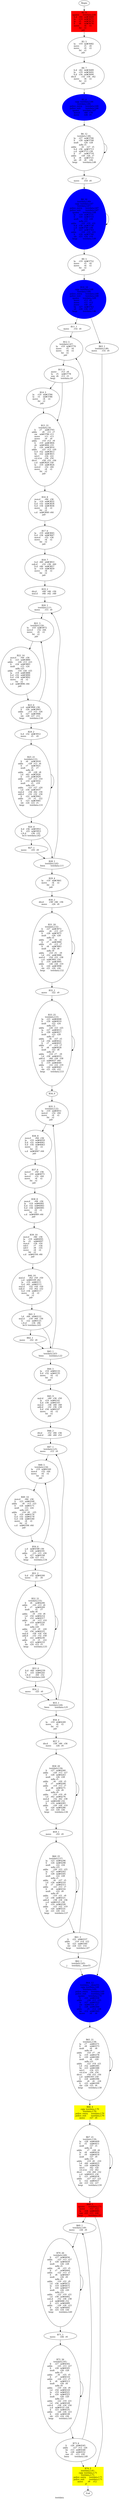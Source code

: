digraph G{
	label = "testdata"	style = "dashed";
	color = purple;
	Node0 [label = "Begin"];
	Node0 -> {Node2 }
	Node1 [label = "End"];
	Node1 -> {}
	Node2 [label = "B2_8\nspawn	testdata.L66\nli.d	r44	nd#3669	\nla	r19	nd#3672	\nla	r5	nd#3674	\nli	r6	nd#3676	\nmove	r4	r2	\nfst	r2	\njalr	\n"];
	Node2 -> {Node3 }
	Node3 [label = "B3_5\nla	r19	nd#3682	\nmove	r5	r0	\nmove	r4	r2	\nfst	r2	\njalr	\n"];
	Node3 -> {Node4 }
	Node4 [label = "B4_7\nli.d	r42	nd#3689	\nla	r19	nd#3692	\nli.d	r34	nd#3694	\ndiv.d	r32	r34	r42	\nmove	r4	r2	\nfst	r2	\njalr	\n"];
	Node4 -> {Node5 }
	Node5 [label = "B5_6\ncqip	testdata.L66\ntestdata.L66:\npslice_entry	testdata.L66\npslice_exit	testdata.L66\nspawn	testdata.L67\nmov.d	r40	r36	\nmove	r26	r0	\n"];
	Node5 -> {Node6 }
	Node6 [label = "B6_12\ntestdata.L48:\nla	r27	nd#3706	\nli	r28	nd#3708	\nmult	r26	r28	\nmflo	r5	\naddu	r6	r27	r5	\nli.d	r36	nd#3713	\ns.d	nd#3715	r36	\nli	r7	nd#3718	\naddu	r26	r26	r7	\nli	r8	nd#3721	\nsle	r9	r8	r26	\nbeqz	testdata.L48\n"];
	Node6 -> {Node7 Node6 }
	Node7 [label = "B7_1\nmove	r10	r0	\n"];
	Node7 -> {Node8 }
	Node8 [label = "B8_16\ntestdata.L49:\ncqip	testdata.L67\ntestdata.L67:\npslice_entry	testdata.L67\npslice_exit	testdata.L67\nspawn	testdata.L68\nla	r19	nd#3731	\nli	r20	nd#3733	\nmult	r10	r20	\nmflo	r21	\naddu	r22	r19	r21	\nli.d	r38	nd#3738	\ns.d	nd#3740	r38	\nli	r23	nd#3743	\naddu	r10	r10	r23	\nli	r24	nd#3746	\nsle	r25	r24	r10	\nbeqz	testdata.L49\n"];
	Node8 -> {Node9 Node8 }
	Node9 [label = "B9_5\nla	r19	nd#3752	\nmove	r5	r0	\nmove	r4	r2	\nfst	r2	\njalr	\n"];
	Node9 -> {Node10 }
	Node10 [label = "B10_10\ncqip	testdata.L68\ntestdata.L68:\npslice_entry	testdata.L68\npslice_exit	testdata.L68\nspawn	testdata.L69\nmove	r12	r9	\nmove	r11	r12	\nmove	r26	r0	\nlw	r27	nd#3763	\nslt	r28	r26	r27	\nbeqz	testdata.L46\n"];
	Node10 -> {Node11 Node63 }
	Node11 [label = "B11_1\nmove	r14	r0	\n"];
	Node11 -> {Node12 }
	Node12 [label = "B12_5\ntestdata.L47:\nla	r19	nd#3770	\nmove	r5	r0	\nmove	r4	r2	\nfst	r2	\njalr	\n"];
	Node12 -> {Node13 }
	Node13 [label = "B13_4\nmove	r13	r9	\nla	r5	nd#3778	\nseq	r6	r13	r5	\nbeqz	testdata.L8\n"];
	Node13 -> {Node14 Node15 }
	Node14 [label = "B14_5\nla	r19	nd#3784	\nla	r5	nd#3786	\nmove	r4	r2	\nfst	r2	\njalr	\n"];
	Node14 -> {Node15 }
	Node15 [label = "B15_21\ntestdata.L8:\nli	r7	nd#3793	\naddu	r8	r11	r7	\nsw	nd#3796	r13	\nmove	r11	r13	\nmove	r9	r0	\naddu	r10	r13	r9	\nli	r19	nd#3804	\nsh	nd#3806	r19	\nli	r20	nd#3810	\naddu	r21	r13	r20	\nli.d	r52	nd#3813	\nlw	r22	nd#3815	\nmtc1	r54	r22	\ncvt.d.w	r56	r54	\ndiv.d	r58	r52	r56	\ns.d	nd#3820	r58	\nla	r19	nd#3824	\nmov.d	r32	r44	\nmove	r4	r2	\nfst	r2	\njalr	\n"];
	Node15 -> {Node16 }
	Node16 [label = "B16_8\nmov.d	r44	r36	\nla	r19	nd#3832	\nli.d	r32	nd#3834	\nli.d	r34	nd#3836	\nmove	r4	r2	\nfst	r2	\ns.d	nd#3840	r44	\njalr	\n"];
	Node16 -> {Node17 }
	Node17 [label = "B17_6\nla	r19	nd#3845	\nli.d	r34	nd#3847	\nmov.d	r32	r36	\nmove	r4	r2	\nfst	r2	\njalr	\n"];
	Node17 -> {Node18 }
	Node18 [label = "B18_7\nli.d	r60	nd#3853	\nsub.d	r32	r36	r60	\nli.d	r46	nd#3857	\nla	r19	nd#3859	\nmove	r4	r2	\nfst	r2	\njalr	\n"];
	Node18 -> {Node19 }
	Node19 [label = "B19_2\ndiv.d	r48	r46	r36	\nmul.d	r46	r42	r48	\n"];
	Node19 -> {Node20 }
	Node20 [label = "B20_1\ntestdata.L11:\nmove	r15	r0	\n"];
	Node20 -> {Node21 }
	Node21 [label = "B21_5\ntestdata.L50:\nla	r19	nd#3872	\nmov.d	r32	r44	\nmove	r4	r2	\nfst	r2	\njalr	\n"];
	Node21 -> {Node22 }
	Node22 [label = "B22_14\nmov.d	r44	r36	\nli	r23	nd#3880	\naddu	r26	r13	r23	\nli	r24	nd#3883	\nmult	r15	r24	\nmflo	r25	\naddu	r16	r26	r25	\nla	r19	nd#3888	\nli.d	r32	nd#3890	\nli.d	r34	nd#3892	\nmove	r4	r2	\nfst	r2	\ns.d	nd#3896	r44	\njalr	\n"];
	Node22 -> {Node23 }
	Node23 [label = "B23_6\ns.d	nd#3900	r36	\nli	r26	nd#3903	\naddu	r15	r15	r26	\nli	r27	nd#3906	\nsle	r28	r27	r15	\nbeqz	testdata.L50\n"];
	Node23 -> {Node24 Node21 }
	Node24 [label = "B24_2\nli.d	r32	nd#3912	\nmove	r5	r0	\n"];
	Node24 -> {Node25 }
	Node25 [label = "B25_21\ntestdata.L51:\nli	r6	nd#3918	\naddu	r28	r13	r6	\nli	r7	nd#3921	\nmult	r5	r7	\nmflo	r8	\naddu	r9	r28	r8	\nl.d	r62	nd#3926	\nli	r10	nd#3929	\naddu	r27	r13	r10	\nli	r19	nd#3932	\nmult	r5	r19	\nmflo	r20	\naddu	r21	r27	r20	\nl.d	r34	nd#3937	\nmul.d	r34	r62	r34	\nadd.d	r32	r32	r34	\nli	r22	nd#3942	\naddu	r5	r5	r22	\nli	r23	nd#3945	\nsle	r24	r23	r5	\nbeqz	testdata.L51\n"];
	Node25 -> {Node26 Node25 }
	Node26 [label = "B26_4\nli.d	r36	nd#3951	\nli	r25	nd#3953	\nc.lt.d	r36	r32	\nbc1t	testdata.L62\n"];
	Node26 -> {Node27 Node28 }
	Node27 [label = "B27_1\nmove	r25	r0	\n"];
	Node27 -> {Node28 }
	Node28 [label = "B28_1\ntestdata.L62:\nbnez	testdata.L11\n"];
	Node28 -> {Node29 Node20 }
	Node29 [label = "B29_4\nla	r19	nd#3961	\nmove	r4	r2	\nfst	r2	\njalr	\n"];
	Node29 -> {Node30 }
	Node30 [label = "B30_2\ndiv.d	r38	r46	r36	\nmove	r26	r0	\n"];
	Node30 -> {Node31 }
	Node31 [label = "B31_20\ntestdata.L52:\nli	r27	nd#3972	\naddu	r6	r13	r27	\nli	r28	nd#3975	\nmult	r26	r28	\nmflo	r5	\naddu	r6	r6	r5	\nli	r7	nd#3980	\naddu	r5	r13	r7	\nli	r8	nd#3983	\nmult	r26	r8	\nmflo	r9	\naddu	r10	r5	r9	\nl.d	r52	nd#3988	\nmul.d	r54	r52	r38	\ns.d	nd#3992	r54	\nli	r19	nd#3995	\naddu	r26	r26	r19	\nli	r20	nd#3998	\nsle	r21	r20	r26	\nbeqz	testdata.L52\n"];
	Node31 -> {Node32 Node31 }
	Node32 [label = "B32_1\nmove	r22	r0	\n"];
	Node32 -> {Node33 }
	Node33 [label = "B33_25\ntestdata.L53:\nla	r23	nd#4008	\nli	r24	nd#4010	\nmult	r22	r24	\nmflo	r25	\naddu	r26	r23	r25	\nla	r27	nd#4015	\nli	r28	nd#4017	\nmult	r22	r28	\nmflo	r5	\naddu	r6	r27	r5	\nl.d	r56	nd#4022	\nli	r7	nd#4025	\naddu	r7	r13	r7	\nli	r8	nd#4028	\nmult	r22	r8	\nmflo	r9	\naddu	r10	r7	r9	\nl.d	r58	nd#4033	\nadd.d	r60	r56	r58	\ns.d	nd#4037	r60	\nli	r19	nd#4040	\naddu	r22	r22	r19	\nli	r20	nd#4043	\nsle	r21	r20	r22	\nbeqz	testdata.L53\n"];
	Node33 -> {Node34 Node33 }
	Node34 [label = "B34_0\n"];
	Node34 -> {Node35 }
	Node35 [label = "B35_5\ntestdata.L22:\nla	r19	nd#4051	\nmov.d	r32	r44	\nmove	r4	r2	\nfst	r2	\njalr	\n"];
	Node35 -> {Node36 }
	Node36 [label = "B36_8\nmov.d	r44	r36	\nla	r19	nd#4059	\nli.d	r32	nd#4061	\nli.d	r34	nd#4063	\nmove	r4	r2	\nfst	r2	\ns.d	nd#4067	r44	\njalr	\n"];
	Node36 -> {Node37 }
	Node37 [label = "B37_6\nmov.d	r50	r36	\nla	r19	nd#4073	\nmov.d	r32	r44	\nmove	r4	r2	\nfst	r2	\njalr	\n"];
	Node37 -> {Node38 }
	Node38 [label = "B38_8\nmov.d	r44	r36	\nla	r19	nd#4081	\nli.d	r32	nd#4083	\nli.d	r34	nd#4085	\nmove	r4	r2	\nfst	r2	\ns.d	nd#4089	r44	\njalr	\n"];
	Node38 -> {Node39 }
	Node39 [label = "B39_10\nmov.d	r46	r36	\nla	r19	nd#4095	\nla	r5	nd#4097	\nmov.d	r34	r50	\nmfc1	r7	r34	\nmfc1	r8	r35	\nmove	r4	r2	\nfst	r2	\ns.d	nd#4104	r46	\njalr	\n"];
	Node39 -> {Node40 }
	Node40 [label = "B40_10\nmul.d	r62	r50	r50	\ns.d	nd#4109	r62	\nla	r19	nd#4111	\nli.d	r62	nd#4113	\nmul.d	r32	r50	r50	\nsub.d	r32	r62	r32	\nli.d	r34	nd#4117	\nmove	r4	r2	\nfst	r2	\njalr	\n"];
	Node40 -> {Node41 }
	Node41 [label = "B41_5\nl.d	r60	nd#4122	\nmul.d	r34	r60	r36	\nli	r22	nd#4125	\nc.lt.d	r34	r46	\nbc1t	testdata.L63\n"];
	Node41 -> {Node42 Node43 }
	Node42 [label = "B42_1\nmove	r22	r0	\n"];
	Node42 -> {Node43 }
	Node43 [label = "B43_1\ntestdata.L63:\nbnez	testdata.L22\n"];
	Node43 -> {Node44 Node35 }
	Node44 [label = "B44_5\nla	r19	nd#4133	\nli.d	r32	nd#4135	\nmove	r4	r2	\nfst	r2	\njalr	\n"];
	Node44 -> {Node45 }
	Node45 [label = "B45_9\nmul.d	r46	r36	r50	\nla	r19	nd#4141	\nli.d	r36	nd#4143	\nmul.d	r38	r48	r48	\nadd.d	r32	r36	r38	\nli.d	r34	nd#4147	\nmove	r4	r2	\nfst	r2	\njalr	\n"];
	Node45 -> {Node46 }
	Node46 [label = "B46_2\ndiv.d	r52	r46	r36	\nmul.d	r46	r40	r52	\n"];
	Node46 -> {Node47 }
	Node47 [label = "B47_1\ntestdata.L25:\nmove	r15	r0	\n"];
	Node47 -> {Node48 }
	Node48 [label = "B48_5\ntestdata.L54:\nla	r19	nd#4160	\nmov.d	r32	r44	\nmove	r4	r2	\nfst	r2	\njalr	\n"];
	Node48 -> {Node49 }
	Node49 [label = "B49_14\nmov.d	r44	r36	\nli	r23	nd#4168	\naddu	r8	r13	r23	\nli	r24	nd#4171	\nmult	r15	r24	\nmflo	r25	\naddu	r16	r8	r25	\nla	r19	nd#4176	\nli.d	r32	nd#4178	\nli.d	r34	nd#4180	\nmove	r4	r2	\nfst	r2	\ns.d	nd#4184	r44	\njalr	\n"];
	Node49 -> {Node50 }
	Node50 [label = "B50_6\ns.d	nd#4188	r36	\nli	r26	nd#4191	\naddu	r15	r15	r26	\nli	r27	nd#4194	\nsle	r28	r27	r15	\nbeqz	testdata.L54\n"];
	Node50 -> {Node51 Node48 }
	Node51 [label = "B51_2\nli.d	r32	nd#4200	\nmove	r5	r0	\n"];
	Node51 -> {Node52 }
	Node52 [label = "B52_21\ntestdata.L55:\nli	r6	nd#4206	\naddu	r10	r13	r6	\nli	r7	nd#4209	\nmult	r5	r7	\nmflo	r8	\naddu	r9	r10	r8	\nl.d	r54	nd#4214	\nli	r10	nd#4217	\naddu	r9	r13	r10	\nli	r19	nd#4220	\nmult	r5	r19	\nmflo	r20	\naddu	r21	r9	r20	\nl.d	r56	nd#4225	\nmul.d	r58	r54	r56	\nadd.d	r32	r32	r58	\nli	r22	nd#4230	\naddu	r5	r5	r22	\nli	r23	nd#4233	\nsle	r24	r23	r5	\nbeqz	testdata.L55\n"];
	Node52 -> {Node53 Node52 }
	Node53 [label = "B53_4\nli.d	r60	nd#4239	\nli	r25	nd#4241	\nc.lt.d	r60	r32	\nbc1t	testdata.L64\n"];
	Node53 -> {Node54 Node55 }
	Node54 [label = "B54_1\nmove	r25	r0	\n"];
	Node54 -> {Node55 }
	Node55 [label = "B55_1\ntestdata.L64:\nbnez	testdata.L25\n"];
	Node55 -> {Node56 Node47 }
	Node56 [label = "B56_4\nla	r19	nd#4249	\nmove	r4	r2	\nfst	r2	\njalr	\n"];
	Node56 -> {Node57 }
	Node57 [label = "B57_2\ndiv.d	r38	r46	r36	\nmove	r26	r0	\n"];
	Node57 -> {Node58 }
	Node58 [label = "B58_20\ntestdata.L56:\nli	r27	nd#4260	\naddu	r20	r13	r27	\nli	r28	nd#4263	\nmult	r26	r28	\nmflo	r5	\naddu	r6	r20	r5	\nli	r7	nd#4268	\naddu	r19	r13	r7	\nli	r8	nd#4271	\nmult	r26	r8	\nmflo	r9	\naddu	r10	r19	r9	\nl.d	r62	nd#4276	\nmul.d	r32	r62	r38	\ns.d	nd#4280	r32	\nli	r19	nd#4283	\naddu	r26	r26	r19	\nli	r20	nd#4286	\nsle	r21	r20	r26	\nbeqz	testdata.L56\n"];
	Node58 -> {Node59 Node58 }
	Node59 [label = "B59_1\nmove	r22	r0	\n"];
	Node59 -> {Node60 }
	Node60 [label = "B60_25\ntestdata.L57:\nla	r23	nd#4296	\nli	r24	nd#4298	\nmult	r22	r24	\nmflo	r25	\naddu	r26	r23	r25	\nla	r27	nd#4303	\nli	r28	nd#4305	\nmult	r22	r28	\nmflo	r5	\naddu	r6	r27	r5	\nl.d	r34	nd#4310	\nli	r7	nd#4313	\naddu	r21	r13	r7	\nli	r8	nd#4316	\nmult	r22	r8	\nmflo	r9	\naddu	r10	r21	r9	\nl.d	r36	nd#4321	\nadd.d	r38	r34	r36	\ns.d	nd#4325	r38	\nli	r19	nd#4328	\naddu	r22	r22	r19	\nli	r20	nd#4331	\nsle	r21	r20	r22	\nbeqz	testdata.L57\n"];
	Node60 -> {Node61 Node60 }
	Node61 [label = "B61_5\nli	r22	nd#4337	\naddu	r14	r14	r22	\nlw	r23	nd#4340	\nsle	r24	r23	r14	\nbeqz	testdata.L47\n"];
	Node61 -> {Node62 Node12 }
	Node62 [label = "B62_1\ntestdata.L65:\nj	testdata.__done55\n"];
	Node62 -> {Node64 }
	Node63 [label = "B63_1\ntestdata.L46:\nmove	r14	r0	\n"];
	Node63 -> {Node64 }
	Node64 [label = "B64_12\ntestdata.__done55:\ncqip	testdata.L69\ntestdata.L69:\npslice_entry	testdata.L69\npslice_exit	testdata.L69\nspawn	testdata.L70\nli	r25	nd#4350	\naddu	r26	r11	r25	\nla	r27	nd#4353	\nsw	nd#4356	r27	\nli	r28	nd#4360	\naddu	r5	r12	r28	\nlw	r12	nd#4363	\nmove	r6	r0	\n"];
	Node64 -> {Node65 }
	Node65 [label = "B65_21\ntestdata.L58:\nla	r7	nd#4371	\nli	r8	nd#4373	\nmult	r6	r8	\nmflo	r9	\naddu	r10	r7	r9	\nla	r19	nd#4378	\nli	r20	nd#4380	\nmult	r6	r20	\nmflo	r21	\naddu	r22	r19	r21	\nl.d	r52	nd#4385	\nlw	r23	nd#4388	\nmtc1	r54	r23	\ncvt.d.w	r56	r54	\ndiv.d	r58	r52	r56	\ns.d	nd#4393	r58	\nli	r24	nd#4396	\naddu	r6	r6	r24	\nli	r25	nd#4399	\nsle	r26	r25	r6	\nbeqz	testdata.L58\n"];
	Node65 -> {Node66 Node65 }
	Node66 [label = "B66_4\ncqip	testdata.L70\ntestdata.L70:\npslice_entry	testdata.L70\npslice_exit	testdata.L70\nmove	r27	r0	\n"];
	Node66 -> {Node67 }
	Node67 [label = "B67_21\ntestdata.L59:\nla	r28	nd#4409	\nli	r5	nd#4411	\nmult	r27	r5	\nmflo	r6	\naddu	r7	r28	r6	\nla	r8	nd#4416	\nli	r9	nd#4418	\nmult	r27	r9	\nmflo	r10	\naddu	r19	r8	r10	\nl.d	r60	nd#4423	\nlw	r20	nd#4426	\nmtc1	r62	r20	\ncvt.d.w	r32	r62	\ndiv.d	r34	r60	r32	\ns.d	nd#4431	r34	\nli	r21	nd#4434	\naddu	r27	r27	r21	\nli	r22	nd#4437	\nsle	r23	r22	r27	\nbeqz	testdata.L59\n"];
	Node67 -> {Node68 Node67 }
	Node68 [label = "B68_5\nspawn	testdata.L71\nmove	r13	r12	\nla	r24	nd#4445	\nsne	r25	r13	r24	\nbeqz	testdata.L41\n"];
	Node68 -> {Node69 Node74 }
	Node69 [label = "B69_1\ntestdata.L40:\nmove	r26	r0	\n"];
	Node69 -> {Node70 }
	Node70 [label = "B70_26\ntestdata.L60:\nli	r27	nd#4456	\naddu	r23	r13	r27	\nli	r28	nd#4459	\nmult	r26	r28	\nmflo	r5	\naddu	r6	r23	r5	\nli	r7	nd#4464	\naddu	r22	r13	r7	\nli	r8	nd#4467	\nmult	r26	r8	\nmflo	r9	\naddu	r10	r22	r9	\nl.d	r36	nd#4472	\nla	r19	nd#4475	\nli	r20	nd#4477	\nmult	r26	r20	\nmflo	r21	\naddu	r22	r19	r21	\nl.d	r38	nd#4482	\nsub.d	r52	r36	r38	\ns.d	nd#4486	r52	\nli	r23	nd#4489	\naddu	r26	r26	r23	\nli	r24	nd#4492	\nsle	r25	r24	r26	\nbeqz	testdata.L60\n"];
	Node70 -> {Node71 Node70 }
	Node71 [label = "B71_1\nmove	r26	r0	\n"];
	Node71 -> {Node72 }
	Node72 [label = "B72_26\ntestdata.L61:\nli	r27	nd#4502	\naddu	r25	r13	r27	\nli	r28	nd#4505	\nmult	r26	r28	\nmflo	r5	\naddu	r6	r25	r5	\nli	r7	nd#4510	\naddu	r24	r13	r7	\nli	r8	nd#4513	\nmult	r26	r8	\nmflo	r9	\naddu	r10	r24	r9	\nl.d	r54	nd#4518	\nla	r19	nd#4521	\nli	r20	nd#4523	\nmult	r26	r20	\nmflo	r21	\naddu	r22	r19	r21	\nl.d	r56	nd#4528	\nsub.d	r58	r54	r56	\ns.d	nd#4532	r58	\nli	r23	nd#4535	\naddu	r26	r26	r23	\nli	r24	nd#4538	\nsle	r25	r24	r26	\nbeqz	testdata.L61\n"];
	Node72 -> {Node73 Node72 }
	Node73 [label = "B73_6\nli	r26	nd#4545	\naddu	r27	r13	r26	\nlw	r13	nd#4548	\nla	r28	nd#4552	\nsne	r5	r13	r28	\nbnez	testdata.L40\n"];
	Node73 -> {Node74 Node69 }
	Node74 [label = "B74_5\ntestdata.L41:\ncqip	testdata.L71\ntestdata.L71:\npslice_entry	testdata.L71\npslice_exit	testdata.L71\nmove	r9	r12	\njr	\n"];
	Node74 -> {Node1 }
	Node2 [shape = box ,style=filled ,color=red];
	Node5 [shape = ellipse ,style=filled ,color=blue];
	Node8 [shape = ellipse ,style=filled ,color=blue];
	Node10 [shape = ellipse ,style=filled ,color=blue];
	Node64 [shape = ellipse ,style=filled ,color=blue];
	Node68 [shape = box ,style=filled ,color=red];
	Node66 [shape = polygon ,style=filled ,color=yellow];
	Node74 [shape = polygon ,style=filled ,color=yellow];
}
